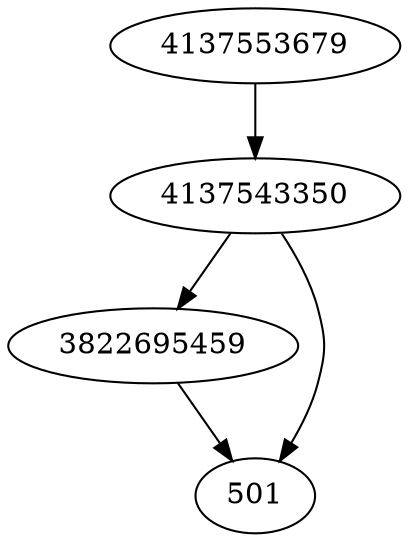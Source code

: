 strict digraph  {
3822695459;
501;
4137543350;
4137553679;
3822695459 -> 501;
4137543350 -> 501;
4137543350 -> 3822695459;
4137553679 -> 4137543350;
}
